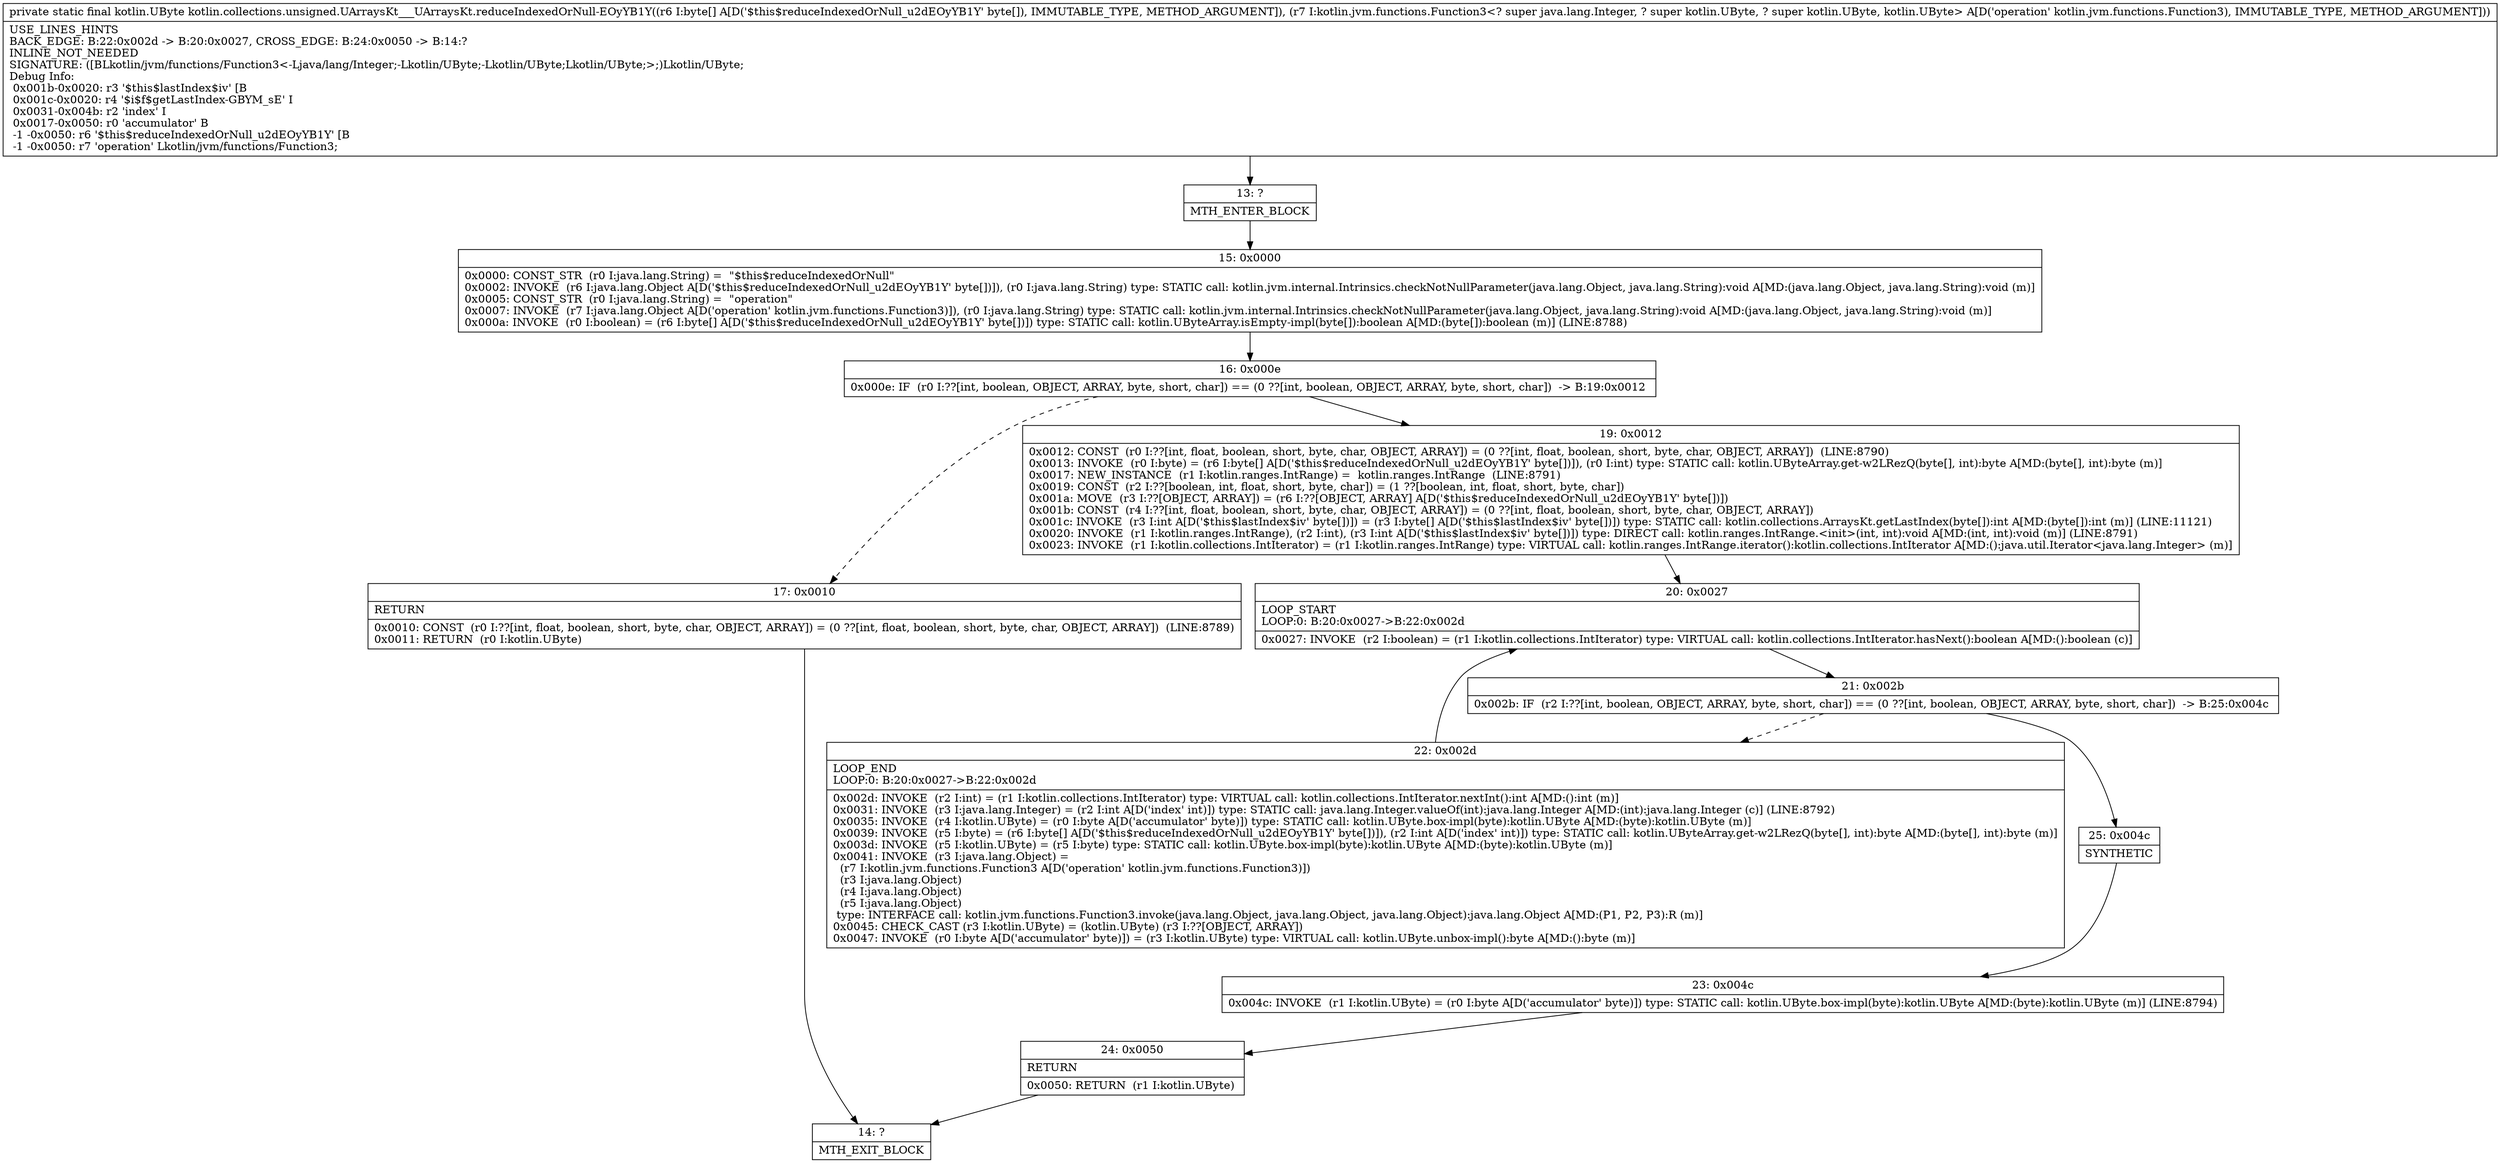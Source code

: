 digraph "CFG forkotlin.collections.unsigned.UArraysKt___UArraysKt.reduceIndexedOrNull\-EOyYB1Y([BLkotlin\/jvm\/functions\/Function3;)Lkotlin\/UByte;" {
Node_13 [shape=record,label="{13\:\ ?|MTH_ENTER_BLOCK\l}"];
Node_15 [shape=record,label="{15\:\ 0x0000|0x0000: CONST_STR  (r0 I:java.lang.String) =  \"$this$reduceIndexedOrNull\" \l0x0002: INVOKE  (r6 I:java.lang.Object A[D('$this$reduceIndexedOrNull_u2dEOyYB1Y' byte[])]), (r0 I:java.lang.String) type: STATIC call: kotlin.jvm.internal.Intrinsics.checkNotNullParameter(java.lang.Object, java.lang.String):void A[MD:(java.lang.Object, java.lang.String):void (m)]\l0x0005: CONST_STR  (r0 I:java.lang.String) =  \"operation\" \l0x0007: INVOKE  (r7 I:java.lang.Object A[D('operation' kotlin.jvm.functions.Function3)]), (r0 I:java.lang.String) type: STATIC call: kotlin.jvm.internal.Intrinsics.checkNotNullParameter(java.lang.Object, java.lang.String):void A[MD:(java.lang.Object, java.lang.String):void (m)]\l0x000a: INVOKE  (r0 I:boolean) = (r6 I:byte[] A[D('$this$reduceIndexedOrNull_u2dEOyYB1Y' byte[])]) type: STATIC call: kotlin.UByteArray.isEmpty\-impl(byte[]):boolean A[MD:(byte[]):boolean (m)] (LINE:8788)\l}"];
Node_16 [shape=record,label="{16\:\ 0x000e|0x000e: IF  (r0 I:??[int, boolean, OBJECT, ARRAY, byte, short, char]) == (0 ??[int, boolean, OBJECT, ARRAY, byte, short, char])  \-\> B:19:0x0012 \l}"];
Node_17 [shape=record,label="{17\:\ 0x0010|RETURN\l|0x0010: CONST  (r0 I:??[int, float, boolean, short, byte, char, OBJECT, ARRAY]) = (0 ??[int, float, boolean, short, byte, char, OBJECT, ARRAY])  (LINE:8789)\l0x0011: RETURN  (r0 I:kotlin.UByte) \l}"];
Node_14 [shape=record,label="{14\:\ ?|MTH_EXIT_BLOCK\l}"];
Node_19 [shape=record,label="{19\:\ 0x0012|0x0012: CONST  (r0 I:??[int, float, boolean, short, byte, char, OBJECT, ARRAY]) = (0 ??[int, float, boolean, short, byte, char, OBJECT, ARRAY])  (LINE:8790)\l0x0013: INVOKE  (r0 I:byte) = (r6 I:byte[] A[D('$this$reduceIndexedOrNull_u2dEOyYB1Y' byte[])]), (r0 I:int) type: STATIC call: kotlin.UByteArray.get\-w2LRezQ(byte[], int):byte A[MD:(byte[], int):byte (m)]\l0x0017: NEW_INSTANCE  (r1 I:kotlin.ranges.IntRange) =  kotlin.ranges.IntRange  (LINE:8791)\l0x0019: CONST  (r2 I:??[boolean, int, float, short, byte, char]) = (1 ??[boolean, int, float, short, byte, char]) \l0x001a: MOVE  (r3 I:??[OBJECT, ARRAY]) = (r6 I:??[OBJECT, ARRAY] A[D('$this$reduceIndexedOrNull_u2dEOyYB1Y' byte[])]) \l0x001b: CONST  (r4 I:??[int, float, boolean, short, byte, char, OBJECT, ARRAY]) = (0 ??[int, float, boolean, short, byte, char, OBJECT, ARRAY]) \l0x001c: INVOKE  (r3 I:int A[D('$this$lastIndex$iv' byte[])]) = (r3 I:byte[] A[D('$this$lastIndex$iv' byte[])]) type: STATIC call: kotlin.collections.ArraysKt.getLastIndex(byte[]):int A[MD:(byte[]):int (m)] (LINE:11121)\l0x0020: INVOKE  (r1 I:kotlin.ranges.IntRange), (r2 I:int), (r3 I:int A[D('$this$lastIndex$iv' byte[])]) type: DIRECT call: kotlin.ranges.IntRange.\<init\>(int, int):void A[MD:(int, int):void (m)] (LINE:8791)\l0x0023: INVOKE  (r1 I:kotlin.collections.IntIterator) = (r1 I:kotlin.ranges.IntRange) type: VIRTUAL call: kotlin.ranges.IntRange.iterator():kotlin.collections.IntIterator A[MD:():java.util.Iterator\<java.lang.Integer\> (m)]\l}"];
Node_20 [shape=record,label="{20\:\ 0x0027|LOOP_START\lLOOP:0: B:20:0x0027\-\>B:22:0x002d\l|0x0027: INVOKE  (r2 I:boolean) = (r1 I:kotlin.collections.IntIterator) type: VIRTUAL call: kotlin.collections.IntIterator.hasNext():boolean A[MD:():boolean (c)]\l}"];
Node_21 [shape=record,label="{21\:\ 0x002b|0x002b: IF  (r2 I:??[int, boolean, OBJECT, ARRAY, byte, short, char]) == (0 ??[int, boolean, OBJECT, ARRAY, byte, short, char])  \-\> B:25:0x004c \l}"];
Node_22 [shape=record,label="{22\:\ 0x002d|LOOP_END\lLOOP:0: B:20:0x0027\-\>B:22:0x002d\l|0x002d: INVOKE  (r2 I:int) = (r1 I:kotlin.collections.IntIterator) type: VIRTUAL call: kotlin.collections.IntIterator.nextInt():int A[MD:():int (m)]\l0x0031: INVOKE  (r3 I:java.lang.Integer) = (r2 I:int A[D('index' int)]) type: STATIC call: java.lang.Integer.valueOf(int):java.lang.Integer A[MD:(int):java.lang.Integer (c)] (LINE:8792)\l0x0035: INVOKE  (r4 I:kotlin.UByte) = (r0 I:byte A[D('accumulator' byte)]) type: STATIC call: kotlin.UByte.box\-impl(byte):kotlin.UByte A[MD:(byte):kotlin.UByte (m)]\l0x0039: INVOKE  (r5 I:byte) = (r6 I:byte[] A[D('$this$reduceIndexedOrNull_u2dEOyYB1Y' byte[])]), (r2 I:int A[D('index' int)]) type: STATIC call: kotlin.UByteArray.get\-w2LRezQ(byte[], int):byte A[MD:(byte[], int):byte (m)]\l0x003d: INVOKE  (r5 I:kotlin.UByte) = (r5 I:byte) type: STATIC call: kotlin.UByte.box\-impl(byte):kotlin.UByte A[MD:(byte):kotlin.UByte (m)]\l0x0041: INVOKE  (r3 I:java.lang.Object) = \l  (r7 I:kotlin.jvm.functions.Function3 A[D('operation' kotlin.jvm.functions.Function3)])\l  (r3 I:java.lang.Object)\l  (r4 I:java.lang.Object)\l  (r5 I:java.lang.Object)\l type: INTERFACE call: kotlin.jvm.functions.Function3.invoke(java.lang.Object, java.lang.Object, java.lang.Object):java.lang.Object A[MD:(P1, P2, P3):R (m)]\l0x0045: CHECK_CAST (r3 I:kotlin.UByte) = (kotlin.UByte) (r3 I:??[OBJECT, ARRAY]) \l0x0047: INVOKE  (r0 I:byte A[D('accumulator' byte)]) = (r3 I:kotlin.UByte) type: VIRTUAL call: kotlin.UByte.unbox\-impl():byte A[MD:():byte (m)]\l}"];
Node_25 [shape=record,label="{25\:\ 0x004c|SYNTHETIC\l}"];
Node_23 [shape=record,label="{23\:\ 0x004c|0x004c: INVOKE  (r1 I:kotlin.UByte) = (r0 I:byte A[D('accumulator' byte)]) type: STATIC call: kotlin.UByte.box\-impl(byte):kotlin.UByte A[MD:(byte):kotlin.UByte (m)] (LINE:8794)\l}"];
Node_24 [shape=record,label="{24\:\ 0x0050|RETURN\l|0x0050: RETURN  (r1 I:kotlin.UByte) \l}"];
MethodNode[shape=record,label="{private static final kotlin.UByte kotlin.collections.unsigned.UArraysKt___UArraysKt.reduceIndexedOrNull\-EOyYB1Y((r6 I:byte[] A[D('$this$reduceIndexedOrNull_u2dEOyYB1Y' byte[]), IMMUTABLE_TYPE, METHOD_ARGUMENT]), (r7 I:kotlin.jvm.functions.Function3\<? super java.lang.Integer, ? super kotlin.UByte, ? super kotlin.UByte, kotlin.UByte\> A[D('operation' kotlin.jvm.functions.Function3), IMMUTABLE_TYPE, METHOD_ARGUMENT]))  | USE_LINES_HINTS\lBACK_EDGE: B:22:0x002d \-\> B:20:0x0027, CROSS_EDGE: B:24:0x0050 \-\> B:14:?\lINLINE_NOT_NEEDED\lSIGNATURE: ([BLkotlin\/jvm\/functions\/Function3\<\-Ljava\/lang\/Integer;\-Lkotlin\/UByte;\-Lkotlin\/UByte;Lkotlin\/UByte;\>;)Lkotlin\/UByte;\lDebug Info:\l  0x001b\-0x0020: r3 '$this$lastIndex$iv' [B\l  0x001c\-0x0020: r4 '$i$f$getLastIndex\-GBYM_sE' I\l  0x0031\-0x004b: r2 'index' I\l  0x0017\-0x0050: r0 'accumulator' B\l  \-1 \-0x0050: r6 '$this$reduceIndexedOrNull_u2dEOyYB1Y' [B\l  \-1 \-0x0050: r7 'operation' Lkotlin\/jvm\/functions\/Function3;\l}"];
MethodNode -> Node_13;Node_13 -> Node_15;
Node_15 -> Node_16;
Node_16 -> Node_17[style=dashed];
Node_16 -> Node_19;
Node_17 -> Node_14;
Node_19 -> Node_20;
Node_20 -> Node_21;
Node_21 -> Node_22[style=dashed];
Node_21 -> Node_25;
Node_22 -> Node_20;
Node_25 -> Node_23;
Node_23 -> Node_24;
Node_24 -> Node_14;
}

